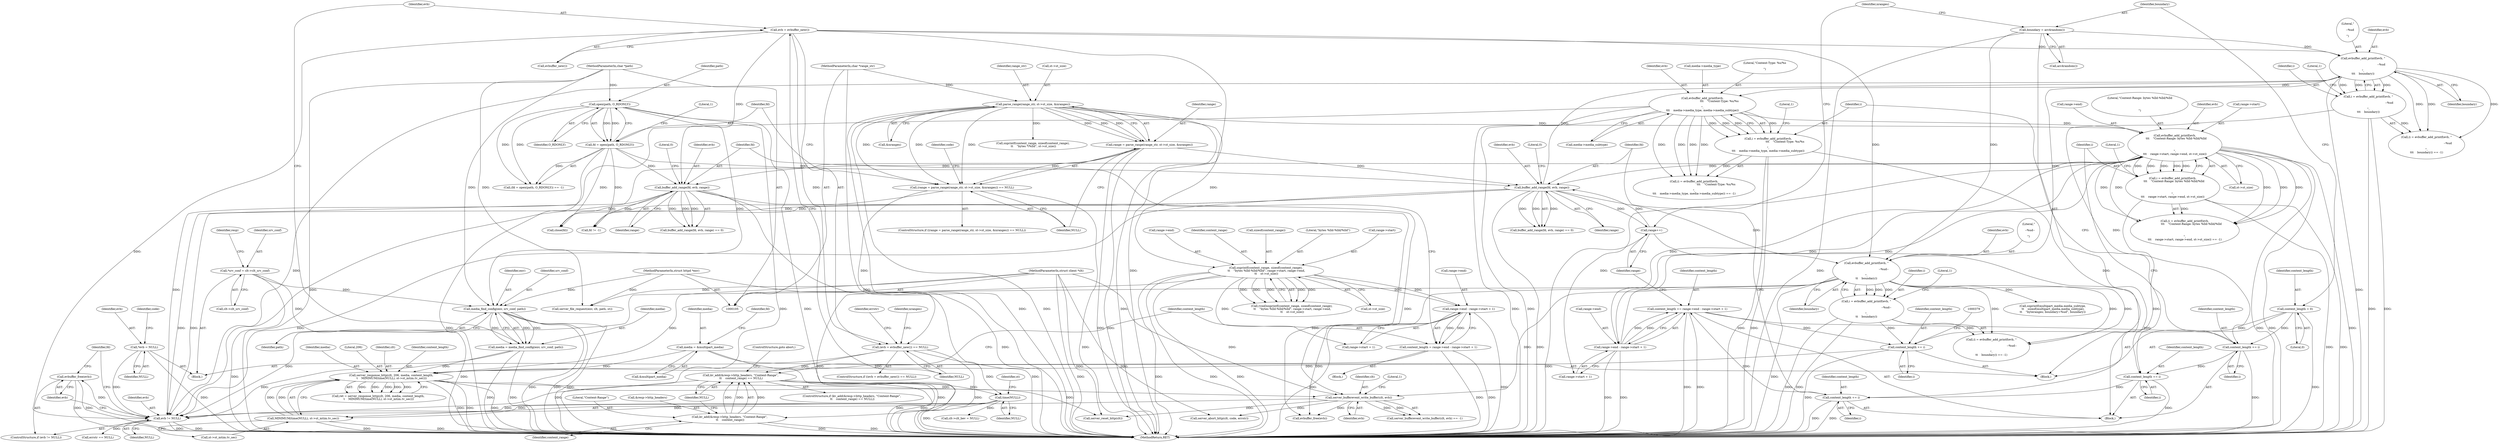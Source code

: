 digraph "0_src_142cfc82b932bc211218fbd7bdda8c7ce83f19df_1@API" {
"1000499" [label="(Call,evbuffer_free(evb))"];
"1000496" [label="(Call,evb != NULL)"];
"1000292" [label="(Call,evbuffer_add_printf(evb, \"\r\n--%ud\r\n\",\n\t\t\t    boundary))"];
"1000216" [label="(Call,evb = evbuffer_new())"];
"1000345" [label="(Call,buffer_add_range(fd, evb, range))"];
"1000200" [label="(Call,fd = open(path, O_RDONLY))"];
"1000202" [label="(Call,open(path, O_RDONLY))"];
"1000108" [label="(MethodParameterIn,char *path)"];
"1000325" [label="(Call,evbuffer_add_printf(evb,\n \t\t\t    \"Content-Range: bytes %lld-%lld/%lld\r\n\r\n\",\n\t\t\t    range->start, range->end, st->st_size))"];
"1000306" [label="(Call,evbuffer_add_printf(evb,\n\t\t\t    \"Content-Type: %s/%s\r\n\",\n\t\t\t    media->media_type, media->media_subtype))"];
"1000353" [label="(Call,range->end - range->start + 1)"];
"1000172" [label="(Call,parse_range(range_str, st->st_size, &nranges))"];
"1000110" [label="(MethodParameterIn,char *range_str)"];
"1000170" [label="(Call,range = parse_range(range_str, st->st_size, &nranges))"];
"1000362" [label="(Call,range++)"];
"1000281" [label="(Call,boundary = arc4random())"];
"1000134" [label="(Call,*evb = NULL)"];
"1000270" [label="(Call,buffer_add_range(fd, evb, range))"];
"1000437" [label="(Call,server_bufferevent_write_buffer(clt, evb))"];
"1000413" [label="(Call,server_response_http(clt, 206, media, content_length,\n \t    MINIMUM(time(NULL), st->st_mtim.tv_sec)))"];
"1000107" [label="(MethodParameterIn,struct client *clt)"];
"1000208" [label="(Call,media = media_find_config(env, srv_conf, path))"];
"1000210" [label="(Call,media_find_config(env, srv_conf, path))"];
"1000106" [label="(MethodParameterIn,struct httpd *env)"];
"1000113" [label="(Call,*srv_conf = clt->clt_srv_conf)"];
"1000401" [label="(Call,media = &multipart_media)"];
"1000375" [label="(Call,content_length += i)"];
"1000366" [label="(Call,i = evbuffer_add_printf(evb, \"\r\n--%ud--\r\n\",\n\t\t    boundary))"];
"1000368" [label="(Call,evbuffer_add_printf(evb, \"\r\n--%ud--\r\n\",\n\t\t    boundary))"];
"1000351" [label="(Call,content_length += range->end - range->start + 1)"];
"1000340" [label="(Call,content_length += i)"];
"1000323" [label="(Call,i = evbuffer_add_printf(evb,\n \t\t\t    \"Content-Range: bytes %lld-%lld/%lld\r\n\r\n\",\n\t\t\t    range->start, range->end, st->st_size))"];
"1000318" [label="(Call,content_length += i)"];
"1000304" [label="(Call,i = evbuffer_add_printf(evb,\n\t\t\t    \"Content-Type: %s/%s\r\n\",\n\t\t\t    media->media_type, media->media_subtype))"];
"1000299" [label="(Call,content_length += i)"];
"1000290" [label="(Call,i = evbuffer_add_printf(evb, \"\r\n--%ud\r\n\",\n\t\t\t    boundary))"];
"1000278" [label="(Call,content_length = 0)"];
"1000257" [label="(Call,content_length = range->end - range->start + 1)"];
"1000259" [label="(Call,range->end - range->start + 1)"];
"1000232" [label="(Call,snprintf(content_range, sizeof(content_range),\n \t\t    \"bytes %lld-%lld/%lld\", range->start, range->end,\n \t\t    st->st_size))"];
"1000418" [label="(Call,MINIMUM(time(NULL), st->st_mtim.tv_sec))"];
"1000419" [label="(Call,time(NULL))"];
"1000247" [label="(Call,kv_add(&resp->http_headers, \"Content-Range\",\n \t\t    content_range) == NULL)"];
"1000248" [label="(Call,kv_add(&resp->http_headers, \"Content-Range\",\n \t\t    content_range))"];
"1000215" [label="(Call,(evb = evbuffer_new()) == NULL)"];
"1000169" [label="(Call,(range = parse_range(range_str, st->st_size, &nranges)) == NULL)"];
"1000292" [label="(Call,evbuffer_add_printf(evb, \"\r\n--%ud\r\n\",\n\t\t\t    boundary))"];
"1000182" [label="(Identifier,code)"];
"1000509" [label="(Call,errstr == NULL)"];
"1000326" [label="(Identifier,evb)"];
"1000243" [label="(Call,st->st_size)"];
"1000349" [label="(Literal,0)"];
"1000258" [label="(Identifier,content_length)"];
"1000362" [label="(Call,range++)"];
"1000186" [label="(Call,snprintf(content_range, sizeof(content_range),\n \t\t    \"bytes */%lld\", st->st_size))"];
"1000257" [label="(Call,content_length = range->end - range->start + 1)"];
"1000232" [label="(Call,snprintf(content_range, sizeof(content_range),\n \t\t    \"bytes %lld-%lld/%lld\", range->start, range->end,\n \t\t    st->st_size))"];
"1000273" [label="(Identifier,range)"];
"1000212" [label="(Identifier,srv_conf)"];
"1000270" [label="(Call,buffer_add_range(fd, evb, range))"];
"1000373" [label="(Literal,1)"];
"1000301" [label="(Identifier,i)"];
"1000498" [label="(Identifier,NULL)"];
"1000277" [label="(Block,)"];
"1000213" [label="(Identifier,path)"];
"1000210" [label="(Call,media_find_config(env, srv_conf, path))"];
"1000219" [label="(Identifier,NULL)"];
"1000290" [label="(Call,i = evbuffer_add_printf(evb, \"\r\n--%ud\r\n\",\n\t\t\t    boundary))"];
"1000271" [label="(Identifier,fd)"];
"1000346" [label="(Identifier,fd)"];
"1000441" [label="(Literal,1)"];
"1000211" [label="(Identifier,env)"];
"1000217" [label="(Identifier,evb)"];
"1000402" [label="(Identifier,media)"];
"1000240" [label="(Call,range->end)"];
"1000344" [label="(Call,buffer_add_range(fd, evb, range) == 0)"];
"1000304" [label="(Call,i = evbuffer_add_printf(evb,\n\t\t\t    \"Content-Type: %s/%s\r\n\",\n\t\t\t    media->media_type, media->media_subtype))"];
"1000233" [label="(Identifier,content_range)"];
"1000115" [label="(Call,clt->clt_srv_conf)"];
"1000179" [label="(Identifier,NULL)"];
"1000306" [label="(Call,evbuffer_add_printf(evb,\n\t\t\t    \"Content-Type: %s/%s\r\n\",\n\t\t\t    media->media_type, media->media_subtype))"];
"1000170" [label="(Call,range = parse_range(range_str, st->st_size, &nranges))"];
"1000114" [label="(Identifier,srv_conf)"];
"1000209" [label="(Identifier,media)"];
"1000234" [label="(Call,sizeof(content_range))"];
"1000328" [label="(Call,range->start)"];
"1000352" [label="(Identifier,content_length)"];
"1000236" [label="(Literal,\"bytes %lld-%lld/%lld\")"];
"1000227" [label="(Identifier,nranges)"];
"1000325" [label="(Call,evbuffer_add_printf(evb,\n \t\t\t    \"Content-Range: bytes %lld-%lld/%lld\r\n\r\n\",\n\t\t\t    range->start, range->end, st->st_size))"];
"1000503" [label="(Identifier,fd)"];
"1000287" [label="(Block,)"];
"1000319" [label="(Identifier,content_length)"];
"1000247" [label="(Call,kv_add(&resp->http_headers, \"Content-Range\",\n \t\t    content_range) == NULL)"];
"1000495" [label="(ControlStructure,if (evb != NULL))"];
"1000401" [label="(Call,media = &multipart_media)"];
"1000473" [label="(Call,server_reset_http(clt))"];
"1000334" [label="(Call,st->st_size)"];
"1000177" [label="(Call,&nranges)"];
"1000367" [label="(Identifier,i)"];
"1000297" [label="(Literal,1)"];
"1000331" [label="(Call,range->end)"];
"1000371" [label="(Identifier,boundary)"];
"1000291" [label="(Identifier,i)"];
"1000496" [label="(Call,evb != NULL)"];
"1000215" [label="(Call,(evb = evbuffer_new()) == NULL)"];
"1000256" [label="(ControlStructure,goto abort;)"];
"1000206" [label="(Literal,1)"];
"1000248" [label="(Call,kv_add(&resp->http_headers, \"Content-Range\",\n \t\t    content_range))"];
"1000171" [label="(Identifier,range)"];
"1000414" [label="(Identifier,clt)"];
"1000323" [label="(Call,i = evbuffer_add_printf(evb,\n \t\t\t    \"Content-Range: bytes %lld-%lld/%lld\r\n\r\n\",\n\t\t\t    range->start, range->end, st->st_size))"];
"1000340" [label="(Call,content_length += i)"];
"1000120" [label="(Identifier,resp)"];
"1000406" [label="(Identifier,fd)"];
"1000136" [label="(Identifier,NULL)"];
"1000309" [label="(Call,media->media_type)"];
"1000216" [label="(Call,evb = evbuffer_new())"];
"1000169" [label="(Call,(range = parse_range(range_str, st->st_size, &nranges)) == NULL)"];
"1000308" [label="(Literal,\"Content-Type: %s/%s\r\n\")"];
"1000200" [label="(Call,fd = open(path, O_RDONLY))"];
"1000375" [label="(Call,content_length += i)"];
"1000341" [label="(Identifier,content_length)"];
"1000489" [label="(Call,clt->clt_bev = NULL)"];
"1000168" [label="(ControlStructure,if ((range = parse_range(range_str, st->st_size, &nranges)) == NULL))"];
"1000423" [label="(Identifier,st)"];
"1000272" [label="(Identifier,evb)"];
"1000365" [label="(Call,(i = evbuffer_add_printf(evb, \"\r\n--%ud--\r\n\",\n\t\t    boundary)) == -1)"];
"1000263" [label="(Call,range->start + 1)"];
"1000438" [label="(Identifier,clt)"];
"1000260" [label="(Call,range->end)"];
"1000405" [label="(Call,close(fd))"];
"1000351" [label="(Call,content_length += range->end - range->start + 1)"];
"1000523" [label="(MethodReturn,RET)"];
"1000318" [label="(Call,content_length += i)"];
"1000436" [label="(Call,server_bufferevent_write_buffer(clt, evb) == -1)"];
"1000348" [label="(Identifier,range)"];
"1000279" [label="(Identifier,content_length)"];
"1000497" [label="(Identifier,evb)"];
"1000370" [label="(Literal,\"\r\n--%ud--\r\n\")"];
"1000437" [label="(Call,server_bufferevent_write_buffer(clt, evb))"];
"1000345" [label="(Call,buffer_add_range(fd, evb, range))"];
"1000281" [label="(Call,boundary = arc4random())"];
"1000294" [label="(Literal,\"\r\n--%ud\r\n\")"];
"1000249" [label="(Call,&resp->http_headers)"];
"1000222" [label="(Identifier,errstr)"];
"1000303" [label="(Call,(i = evbuffer_add_printf(evb,\n\t\t\t    \"Content-Type: %s/%s\r\n\",\n\t\t\t    media->media_type, media->media_subtype)) == -1)"];
"1000111" [label="(Block,)"];
"1000204" [label="(Identifier,O_RDONLY)"];
"1000110" [label="(MethodParameterIn,char *range_str)"];
"1000305" [label="(Identifier,i)"];
"1000108" [label="(MethodParameterIn,char *path)"];
"1000289" [label="(Call,(i = evbuffer_add_printf(evb, \"\r\n--%ud\r\n\",\n\t\t\t    boundary)) == -1)"];
"1000354" [label="(Call,range->end)"];
"1000299" [label="(Call,content_length += i)"];
"1000376" [label="(Identifier,content_length)"];
"1000320" [label="(Identifier,i)"];
"1000230" [label="(Call,(void)snprintf(content_range, sizeof(content_range),\n \t\t    \"bytes %lld-%lld/%lld\", range->start, range->end,\n \t\t    st->st_size))"];
"1000300" [label="(Identifier,content_length)"];
"1000107" [label="(MethodParameterIn,struct client *clt)"];
"1000421" [label="(Call,st->st_mtim.tv_sec)"];
"1000106" [label="(MethodParameterIn,struct httpd *env)"];
"1000282" [label="(Identifier,boundary)"];
"1000347" [label="(Identifier,evb)"];
"1000269" [label="(Call,buffer_add_range(fd, evb, range) == 0)"];
"1000253" [label="(Literal,\"Content-Range\")"];
"1000338" [label="(Literal,1)"];
"1000283" [label="(Call,arc4random())"];
"1000368" [label="(Call,evbuffer_add_printf(evb, \"\r\n--%ud--\r\n\",\n\t\t    boundary))"];
"1000134" [label="(Call,*evb = NULL)"];
"1000274" [label="(Literal,0)"];
"1000174" [label="(Call,st->st_size)"];
"1000516" [label="(Call,server_abort_http(clt, code, errstr))"];
"1000280" [label="(Literal,0)"];
"1000420" [label="(Identifier,NULL)"];
"1000417" [label="(Identifier,content_length)"];
"1000259" [label="(Call,range->end - range->start + 1)"];
"1000208" [label="(Call,media = media_find_config(env, srv_conf, path))"];
"1000403" [label="(Call,&multipart_media)"];
"1000342" [label="(Identifier,i)"];
"1000324" [label="(Identifier,i)"];
"1000369" [label="(Identifier,evb)"];
"1000254" [label="(Identifier,content_range)"];
"1000327" [label="(Literal,\"Content-Range: bytes %lld-%lld/%lld\r\n\r\n\")"];
"1000439" [label="(Identifier,evb)"];
"1000278" [label="(Call,content_length = 0)"];
"1000307" [label="(Identifier,evb)"];
"1000413" [label="(Call,server_response_http(clt, 206, media, content_length,\n \t    MINIMUM(time(NULL), st->st_mtim.tv_sec)))"];
"1000316" [label="(Literal,1)"];
"1000500" [label="(Identifier,evb)"];
"1000246" [label="(ControlStructure,if (kv_add(&resp->http_headers, \"Content-Range\",\n \t\t    content_range) == NULL))"];
"1000411" [label="(Call,ret = server_response_http(clt, 206, media, content_length,\n \t    MINIMUM(time(NULL), st->st_mtim.tv_sec)))"];
"1000416" [label="(Identifier,media)"];
"1000499" [label="(Call,evbuffer_free(evb))"];
"1000295" [label="(Identifier,boundary)"];
"1000502" [label="(Call,fd != -1)"];
"1000140" [label="(Identifier,code)"];
"1000286" [label="(Identifier,nranges)"];
"1000113" [label="(Call,*srv_conf = clt->clt_srv_conf)"];
"1000471" [label="(Call,evbuffer_free(evb))"];
"1000353" [label="(Call,range->end - range->start + 1)"];
"1000418" [label="(Call,MINIMUM(time(NULL), st->st_mtim.tv_sec))"];
"1000135" [label="(Identifier,evb)"];
"1000214" [label="(ControlStructure,if ((evb = evbuffer_new()) == NULL))"];
"1000203" [label="(Identifier,path)"];
"1000312" [label="(Call,media->media_subtype)"];
"1000391" [label="(Call,snprintf(multipart_media.media_subtype,\n \t\t    sizeof(multipart_media.media_subtype),\n\t\t    \"byteranges; boundary=%ud\", boundary))"];
"1000419" [label="(Call,time(NULL))"];
"1000237" [label="(Call,range->start)"];
"1000229" [label="(Block,)"];
"1000293" [label="(Identifier,evb)"];
"1000377" [label="(Identifier,i)"];
"1000255" [label="(Identifier,NULL)"];
"1000163" [label="(Call,server_file_request(env, clt, path, st))"];
"1000322" [label="(Call,(i = evbuffer_add_printf(evb,\n \t\t\t    \"Content-Range: bytes %lld-%lld/%lld\r\n\r\n\",\n\t\t\t    range->start, range->end, st->st_size)) == -1)"];
"1000202" [label="(Call,open(path, O_RDONLY))"];
"1000201" [label="(Identifier,fd)"];
"1000357" [label="(Call,range->start + 1)"];
"1000218" [label="(Call,evbuffer_new())"];
"1000173" [label="(Identifier,range_str)"];
"1000415" [label="(Literal,206)"];
"1000172" [label="(Call,parse_range(range_str, st->st_size, &nranges))"];
"1000199" [label="(Call,(fd = open(path, O_RDONLY)) == -1)"];
"1000363" [label="(Identifier,range)"];
"1000366" [label="(Call,i = evbuffer_add_printf(evb, \"\r\n--%ud--\r\n\",\n\t\t    boundary))"];
"1000499" -> "1000495"  [label="AST: "];
"1000499" -> "1000500"  [label="CFG: "];
"1000500" -> "1000499"  [label="AST: "];
"1000503" -> "1000499"  [label="CFG: "];
"1000499" -> "1000523"  [label="DDG: "];
"1000499" -> "1000523"  [label="DDG: "];
"1000496" -> "1000499"  [label="DDG: "];
"1000496" -> "1000495"  [label="AST: "];
"1000496" -> "1000498"  [label="CFG: "];
"1000497" -> "1000496"  [label="AST: "];
"1000498" -> "1000496"  [label="AST: "];
"1000500" -> "1000496"  [label="CFG: "];
"1000503" -> "1000496"  [label="CFG: "];
"1000496" -> "1000523"  [label="DDG: "];
"1000496" -> "1000523"  [label="DDG: "];
"1000292" -> "1000496"  [label="DDG: "];
"1000216" -> "1000496"  [label="DDG: "];
"1000306" -> "1000496"  [label="DDG: "];
"1000345" -> "1000496"  [label="DDG: "];
"1000134" -> "1000496"  [label="DDG: "];
"1000270" -> "1000496"  [label="DDG: "];
"1000437" -> "1000496"  [label="DDG: "];
"1000325" -> "1000496"  [label="DDG: "];
"1000368" -> "1000496"  [label="DDG: "];
"1000215" -> "1000496"  [label="DDG: "];
"1000169" -> "1000496"  [label="DDG: "];
"1000247" -> "1000496"  [label="DDG: "];
"1000419" -> "1000496"  [label="DDG: "];
"1000496" -> "1000509"  [label="DDG: "];
"1000292" -> "1000290"  [label="AST: "];
"1000292" -> "1000295"  [label="CFG: "];
"1000293" -> "1000292"  [label="AST: "];
"1000294" -> "1000292"  [label="AST: "];
"1000295" -> "1000292"  [label="AST: "];
"1000290" -> "1000292"  [label="CFG: "];
"1000292" -> "1000523"  [label="DDG: "];
"1000292" -> "1000289"  [label="DDG: "];
"1000292" -> "1000289"  [label="DDG: "];
"1000292" -> "1000289"  [label="DDG: "];
"1000292" -> "1000290"  [label="DDG: "];
"1000292" -> "1000290"  [label="DDG: "];
"1000292" -> "1000290"  [label="DDG: "];
"1000216" -> "1000292"  [label="DDG: "];
"1000345" -> "1000292"  [label="DDG: "];
"1000281" -> "1000292"  [label="DDG: "];
"1000292" -> "1000306"  [label="DDG: "];
"1000292" -> "1000368"  [label="DDG: "];
"1000216" -> "1000215"  [label="AST: "];
"1000216" -> "1000218"  [label="CFG: "];
"1000217" -> "1000216"  [label="AST: "];
"1000218" -> "1000216"  [label="AST: "];
"1000219" -> "1000216"  [label="CFG: "];
"1000216" -> "1000523"  [label="DDG: "];
"1000216" -> "1000215"  [label="DDG: "];
"1000216" -> "1000270"  [label="DDG: "];
"1000216" -> "1000368"  [label="DDG: "];
"1000345" -> "1000344"  [label="AST: "];
"1000345" -> "1000348"  [label="CFG: "];
"1000346" -> "1000345"  [label="AST: "];
"1000347" -> "1000345"  [label="AST: "];
"1000348" -> "1000345"  [label="AST: "];
"1000349" -> "1000345"  [label="CFG: "];
"1000345" -> "1000523"  [label="DDG: "];
"1000345" -> "1000344"  [label="DDG: "];
"1000345" -> "1000344"  [label="DDG: "];
"1000345" -> "1000344"  [label="DDG: "];
"1000200" -> "1000345"  [label="DDG: "];
"1000325" -> "1000345"  [label="DDG: "];
"1000170" -> "1000345"  [label="DDG: "];
"1000362" -> "1000345"  [label="DDG: "];
"1000345" -> "1000362"  [label="DDG: "];
"1000345" -> "1000368"  [label="DDG: "];
"1000345" -> "1000405"  [label="DDG: "];
"1000345" -> "1000502"  [label="DDG: "];
"1000200" -> "1000199"  [label="AST: "];
"1000200" -> "1000202"  [label="CFG: "];
"1000201" -> "1000200"  [label="AST: "];
"1000202" -> "1000200"  [label="AST: "];
"1000206" -> "1000200"  [label="CFG: "];
"1000200" -> "1000523"  [label="DDG: "];
"1000200" -> "1000199"  [label="DDG: "];
"1000202" -> "1000200"  [label="DDG: "];
"1000202" -> "1000200"  [label="DDG: "];
"1000200" -> "1000270"  [label="DDG: "];
"1000200" -> "1000405"  [label="DDG: "];
"1000200" -> "1000502"  [label="DDG: "];
"1000202" -> "1000204"  [label="CFG: "];
"1000203" -> "1000202"  [label="AST: "];
"1000204" -> "1000202"  [label="AST: "];
"1000202" -> "1000523"  [label="DDG: "];
"1000202" -> "1000523"  [label="DDG: "];
"1000202" -> "1000199"  [label="DDG: "];
"1000202" -> "1000199"  [label="DDG: "];
"1000108" -> "1000202"  [label="DDG: "];
"1000202" -> "1000210"  [label="DDG: "];
"1000108" -> "1000105"  [label="AST: "];
"1000108" -> "1000523"  [label="DDG: "];
"1000108" -> "1000163"  [label="DDG: "];
"1000108" -> "1000210"  [label="DDG: "];
"1000325" -> "1000323"  [label="AST: "];
"1000325" -> "1000334"  [label="CFG: "];
"1000326" -> "1000325"  [label="AST: "];
"1000327" -> "1000325"  [label="AST: "];
"1000328" -> "1000325"  [label="AST: "];
"1000331" -> "1000325"  [label="AST: "];
"1000334" -> "1000325"  [label="AST: "];
"1000323" -> "1000325"  [label="CFG: "];
"1000325" -> "1000523"  [label="DDG: "];
"1000325" -> "1000523"  [label="DDG: "];
"1000325" -> "1000523"  [label="DDG: "];
"1000325" -> "1000322"  [label="DDG: "];
"1000325" -> "1000322"  [label="DDG: "];
"1000325" -> "1000322"  [label="DDG: "];
"1000325" -> "1000322"  [label="DDG: "];
"1000325" -> "1000322"  [label="DDG: "];
"1000325" -> "1000323"  [label="DDG: "];
"1000325" -> "1000323"  [label="DDG: "];
"1000325" -> "1000323"  [label="DDG: "];
"1000325" -> "1000323"  [label="DDG: "];
"1000325" -> "1000323"  [label="DDG: "];
"1000306" -> "1000325"  [label="DDG: "];
"1000353" -> "1000325"  [label="DDG: "];
"1000172" -> "1000325"  [label="DDG: "];
"1000325" -> "1000353"  [label="DDG: "];
"1000325" -> "1000353"  [label="DDG: "];
"1000325" -> "1000357"  [label="DDG: "];
"1000306" -> "1000304"  [label="AST: "];
"1000306" -> "1000312"  [label="CFG: "];
"1000307" -> "1000306"  [label="AST: "];
"1000308" -> "1000306"  [label="AST: "];
"1000309" -> "1000306"  [label="AST: "];
"1000312" -> "1000306"  [label="AST: "];
"1000304" -> "1000306"  [label="CFG: "];
"1000306" -> "1000523"  [label="DDG: "];
"1000306" -> "1000523"  [label="DDG: "];
"1000306" -> "1000303"  [label="DDG: "];
"1000306" -> "1000303"  [label="DDG: "];
"1000306" -> "1000303"  [label="DDG: "];
"1000306" -> "1000303"  [label="DDG: "];
"1000306" -> "1000304"  [label="DDG: "];
"1000306" -> "1000304"  [label="DDG: "];
"1000306" -> "1000304"  [label="DDG: "];
"1000306" -> "1000304"  [label="DDG: "];
"1000353" -> "1000351"  [label="AST: "];
"1000353" -> "1000357"  [label="CFG: "];
"1000354" -> "1000353"  [label="AST: "];
"1000357" -> "1000353"  [label="AST: "];
"1000351" -> "1000353"  [label="CFG: "];
"1000353" -> "1000523"  [label="DDG: "];
"1000353" -> "1000523"  [label="DDG: "];
"1000353" -> "1000351"  [label="DDG: "];
"1000353" -> "1000351"  [label="DDG: "];
"1000172" -> "1000170"  [label="AST: "];
"1000172" -> "1000177"  [label="CFG: "];
"1000173" -> "1000172"  [label="AST: "];
"1000174" -> "1000172"  [label="AST: "];
"1000177" -> "1000172"  [label="AST: "];
"1000170" -> "1000172"  [label="CFG: "];
"1000172" -> "1000523"  [label="DDG: "];
"1000172" -> "1000523"  [label="DDG: "];
"1000172" -> "1000523"  [label="DDG: "];
"1000172" -> "1000169"  [label="DDG: "];
"1000172" -> "1000169"  [label="DDG: "];
"1000172" -> "1000169"  [label="DDG: "];
"1000172" -> "1000170"  [label="DDG: "];
"1000172" -> "1000170"  [label="DDG: "];
"1000172" -> "1000170"  [label="DDG: "];
"1000110" -> "1000172"  [label="DDG: "];
"1000172" -> "1000186"  [label="DDG: "];
"1000172" -> "1000232"  [label="DDG: "];
"1000110" -> "1000105"  [label="AST: "];
"1000110" -> "1000523"  [label="DDG: "];
"1000170" -> "1000169"  [label="AST: "];
"1000171" -> "1000170"  [label="AST: "];
"1000179" -> "1000170"  [label="CFG: "];
"1000170" -> "1000523"  [label="DDG: "];
"1000170" -> "1000523"  [label="DDG: "];
"1000170" -> "1000169"  [label="DDG: "];
"1000170" -> "1000270"  [label="DDG: "];
"1000362" -> "1000287"  [label="AST: "];
"1000362" -> "1000363"  [label="CFG: "];
"1000363" -> "1000362"  [label="AST: "];
"1000286" -> "1000362"  [label="CFG: "];
"1000362" -> "1000523"  [label="DDG: "];
"1000281" -> "1000277"  [label="AST: "];
"1000281" -> "1000283"  [label="CFG: "];
"1000282" -> "1000281"  [label="AST: "];
"1000283" -> "1000281"  [label="AST: "];
"1000286" -> "1000281"  [label="CFG: "];
"1000281" -> "1000523"  [label="DDG: "];
"1000281" -> "1000368"  [label="DDG: "];
"1000134" -> "1000111"  [label="AST: "];
"1000134" -> "1000136"  [label="CFG: "];
"1000135" -> "1000134"  [label="AST: "];
"1000136" -> "1000134"  [label="AST: "];
"1000140" -> "1000134"  [label="CFG: "];
"1000134" -> "1000523"  [label="DDG: "];
"1000270" -> "1000269"  [label="AST: "];
"1000270" -> "1000273"  [label="CFG: "];
"1000271" -> "1000270"  [label="AST: "];
"1000272" -> "1000270"  [label="AST: "];
"1000273" -> "1000270"  [label="AST: "];
"1000274" -> "1000270"  [label="CFG: "];
"1000270" -> "1000523"  [label="DDG: "];
"1000270" -> "1000269"  [label="DDG: "];
"1000270" -> "1000269"  [label="DDG: "];
"1000270" -> "1000269"  [label="DDG: "];
"1000270" -> "1000405"  [label="DDG: "];
"1000270" -> "1000437"  [label="DDG: "];
"1000270" -> "1000471"  [label="DDG: "];
"1000270" -> "1000502"  [label="DDG: "];
"1000437" -> "1000436"  [label="AST: "];
"1000437" -> "1000439"  [label="CFG: "];
"1000438" -> "1000437"  [label="AST: "];
"1000439" -> "1000437"  [label="AST: "];
"1000441" -> "1000437"  [label="CFG: "];
"1000437" -> "1000436"  [label="DDG: "];
"1000437" -> "1000436"  [label="DDG: "];
"1000413" -> "1000437"  [label="DDG: "];
"1000107" -> "1000437"  [label="DDG: "];
"1000368" -> "1000437"  [label="DDG: "];
"1000437" -> "1000471"  [label="DDG: "];
"1000437" -> "1000473"  [label="DDG: "];
"1000437" -> "1000516"  [label="DDG: "];
"1000413" -> "1000411"  [label="AST: "];
"1000413" -> "1000418"  [label="CFG: "];
"1000414" -> "1000413"  [label="AST: "];
"1000415" -> "1000413"  [label="AST: "];
"1000416" -> "1000413"  [label="AST: "];
"1000417" -> "1000413"  [label="AST: "];
"1000418" -> "1000413"  [label="AST: "];
"1000411" -> "1000413"  [label="CFG: "];
"1000413" -> "1000523"  [label="DDG: "];
"1000413" -> "1000523"  [label="DDG: "];
"1000413" -> "1000523"  [label="DDG: "];
"1000413" -> "1000411"  [label="DDG: "];
"1000413" -> "1000411"  [label="DDG: "];
"1000413" -> "1000411"  [label="DDG: "];
"1000413" -> "1000411"  [label="DDG: "];
"1000413" -> "1000411"  [label="DDG: "];
"1000107" -> "1000413"  [label="DDG: "];
"1000208" -> "1000413"  [label="DDG: "];
"1000401" -> "1000413"  [label="DDG: "];
"1000375" -> "1000413"  [label="DDG: "];
"1000257" -> "1000413"  [label="DDG: "];
"1000418" -> "1000413"  [label="DDG: "];
"1000418" -> "1000413"  [label="DDG: "];
"1000413" -> "1000473"  [label="DDG: "];
"1000107" -> "1000105"  [label="AST: "];
"1000107" -> "1000523"  [label="DDG: "];
"1000107" -> "1000163"  [label="DDG: "];
"1000107" -> "1000473"  [label="DDG: "];
"1000107" -> "1000516"  [label="DDG: "];
"1000208" -> "1000111"  [label="AST: "];
"1000208" -> "1000210"  [label="CFG: "];
"1000209" -> "1000208"  [label="AST: "];
"1000210" -> "1000208"  [label="AST: "];
"1000217" -> "1000208"  [label="CFG: "];
"1000208" -> "1000523"  [label="DDG: "];
"1000208" -> "1000523"  [label="DDG: "];
"1000210" -> "1000208"  [label="DDG: "];
"1000210" -> "1000208"  [label="DDG: "];
"1000210" -> "1000208"  [label="DDG: "];
"1000210" -> "1000213"  [label="CFG: "];
"1000211" -> "1000210"  [label="AST: "];
"1000212" -> "1000210"  [label="AST: "];
"1000213" -> "1000210"  [label="AST: "];
"1000210" -> "1000523"  [label="DDG: "];
"1000210" -> "1000523"  [label="DDG: "];
"1000210" -> "1000523"  [label="DDG: "];
"1000106" -> "1000210"  [label="DDG: "];
"1000113" -> "1000210"  [label="DDG: "];
"1000106" -> "1000105"  [label="AST: "];
"1000106" -> "1000523"  [label="DDG: "];
"1000106" -> "1000163"  [label="DDG: "];
"1000113" -> "1000111"  [label="AST: "];
"1000113" -> "1000115"  [label="CFG: "];
"1000114" -> "1000113"  [label="AST: "];
"1000115" -> "1000113"  [label="AST: "];
"1000120" -> "1000113"  [label="CFG: "];
"1000113" -> "1000523"  [label="DDG: "];
"1000113" -> "1000523"  [label="DDG: "];
"1000401" -> "1000277"  [label="AST: "];
"1000401" -> "1000403"  [label="CFG: "];
"1000402" -> "1000401"  [label="AST: "];
"1000403" -> "1000401"  [label="AST: "];
"1000406" -> "1000401"  [label="CFG: "];
"1000401" -> "1000523"  [label="DDG: "];
"1000375" -> "1000277"  [label="AST: "];
"1000375" -> "1000377"  [label="CFG: "];
"1000376" -> "1000375"  [label="AST: "];
"1000377" -> "1000375"  [label="AST: "];
"1000379" -> "1000375"  [label="CFG: "];
"1000375" -> "1000523"  [label="DDG: "];
"1000366" -> "1000375"  [label="DDG: "];
"1000351" -> "1000375"  [label="DDG: "];
"1000278" -> "1000375"  [label="DDG: "];
"1000366" -> "1000365"  [label="AST: "];
"1000366" -> "1000368"  [label="CFG: "];
"1000367" -> "1000366"  [label="AST: "];
"1000368" -> "1000366"  [label="AST: "];
"1000373" -> "1000366"  [label="CFG: "];
"1000366" -> "1000523"  [label="DDG: "];
"1000366" -> "1000523"  [label="DDG: "];
"1000366" -> "1000365"  [label="DDG: "];
"1000368" -> "1000366"  [label="DDG: "];
"1000368" -> "1000366"  [label="DDG: "];
"1000368" -> "1000366"  [label="DDG: "];
"1000368" -> "1000371"  [label="CFG: "];
"1000369" -> "1000368"  [label="AST: "];
"1000370" -> "1000368"  [label="AST: "];
"1000371" -> "1000368"  [label="AST: "];
"1000368" -> "1000523"  [label="DDG: "];
"1000368" -> "1000365"  [label="DDG: "];
"1000368" -> "1000365"  [label="DDG: "];
"1000368" -> "1000365"  [label="DDG: "];
"1000368" -> "1000391"  [label="DDG: "];
"1000368" -> "1000471"  [label="DDG: "];
"1000351" -> "1000287"  [label="AST: "];
"1000352" -> "1000351"  [label="AST: "];
"1000363" -> "1000351"  [label="CFG: "];
"1000351" -> "1000523"  [label="DDG: "];
"1000351" -> "1000523"  [label="DDG: "];
"1000351" -> "1000299"  [label="DDG: "];
"1000340" -> "1000351"  [label="DDG: "];
"1000340" -> "1000287"  [label="AST: "];
"1000340" -> "1000342"  [label="CFG: "];
"1000341" -> "1000340"  [label="AST: "];
"1000342" -> "1000340"  [label="AST: "];
"1000346" -> "1000340"  [label="CFG: "];
"1000340" -> "1000523"  [label="DDG: "];
"1000340" -> "1000523"  [label="DDG: "];
"1000323" -> "1000340"  [label="DDG: "];
"1000318" -> "1000340"  [label="DDG: "];
"1000323" -> "1000322"  [label="AST: "];
"1000324" -> "1000323"  [label="AST: "];
"1000338" -> "1000323"  [label="CFG: "];
"1000323" -> "1000523"  [label="DDG: "];
"1000323" -> "1000523"  [label="DDG: "];
"1000323" -> "1000322"  [label="DDG: "];
"1000318" -> "1000287"  [label="AST: "];
"1000318" -> "1000320"  [label="CFG: "];
"1000319" -> "1000318"  [label="AST: "];
"1000320" -> "1000318"  [label="AST: "];
"1000324" -> "1000318"  [label="CFG: "];
"1000318" -> "1000523"  [label="DDG: "];
"1000304" -> "1000318"  [label="DDG: "];
"1000299" -> "1000318"  [label="DDG: "];
"1000304" -> "1000303"  [label="AST: "];
"1000305" -> "1000304"  [label="AST: "];
"1000316" -> "1000304"  [label="CFG: "];
"1000304" -> "1000523"  [label="DDG: "];
"1000304" -> "1000523"  [label="DDG: "];
"1000304" -> "1000303"  [label="DDG: "];
"1000299" -> "1000287"  [label="AST: "];
"1000299" -> "1000301"  [label="CFG: "];
"1000300" -> "1000299"  [label="AST: "];
"1000301" -> "1000299"  [label="AST: "];
"1000305" -> "1000299"  [label="CFG: "];
"1000299" -> "1000523"  [label="DDG: "];
"1000290" -> "1000299"  [label="DDG: "];
"1000278" -> "1000299"  [label="DDG: "];
"1000290" -> "1000289"  [label="AST: "];
"1000291" -> "1000290"  [label="AST: "];
"1000297" -> "1000290"  [label="CFG: "];
"1000290" -> "1000523"  [label="DDG: "];
"1000290" -> "1000523"  [label="DDG: "];
"1000290" -> "1000289"  [label="DDG: "];
"1000278" -> "1000277"  [label="AST: "];
"1000278" -> "1000280"  [label="CFG: "];
"1000279" -> "1000278"  [label="AST: "];
"1000280" -> "1000278"  [label="AST: "];
"1000282" -> "1000278"  [label="CFG: "];
"1000278" -> "1000523"  [label="DDG: "];
"1000257" -> "1000229"  [label="AST: "];
"1000257" -> "1000259"  [label="CFG: "];
"1000258" -> "1000257"  [label="AST: "];
"1000259" -> "1000257"  [label="AST: "];
"1000271" -> "1000257"  [label="CFG: "];
"1000257" -> "1000523"  [label="DDG: "];
"1000257" -> "1000523"  [label="DDG: "];
"1000259" -> "1000257"  [label="DDG: "];
"1000259" -> "1000257"  [label="DDG: "];
"1000259" -> "1000263"  [label="CFG: "];
"1000260" -> "1000259"  [label="AST: "];
"1000263" -> "1000259"  [label="AST: "];
"1000259" -> "1000523"  [label="DDG: "];
"1000259" -> "1000523"  [label="DDG: "];
"1000232" -> "1000259"  [label="DDG: "];
"1000232" -> "1000259"  [label="DDG: "];
"1000232" -> "1000230"  [label="AST: "];
"1000232" -> "1000243"  [label="CFG: "];
"1000233" -> "1000232"  [label="AST: "];
"1000234" -> "1000232"  [label="AST: "];
"1000236" -> "1000232"  [label="AST: "];
"1000237" -> "1000232"  [label="AST: "];
"1000240" -> "1000232"  [label="AST: "];
"1000243" -> "1000232"  [label="AST: "];
"1000230" -> "1000232"  [label="CFG: "];
"1000232" -> "1000523"  [label="DDG: "];
"1000232" -> "1000523"  [label="DDG: "];
"1000232" -> "1000523"  [label="DDG: "];
"1000232" -> "1000230"  [label="DDG: "];
"1000232" -> "1000230"  [label="DDG: "];
"1000232" -> "1000230"  [label="DDG: "];
"1000232" -> "1000230"  [label="DDG: "];
"1000232" -> "1000230"  [label="DDG: "];
"1000232" -> "1000248"  [label="DDG: "];
"1000232" -> "1000263"  [label="DDG: "];
"1000418" -> "1000421"  [label="CFG: "];
"1000419" -> "1000418"  [label="AST: "];
"1000421" -> "1000418"  [label="AST: "];
"1000418" -> "1000523"  [label="DDG: "];
"1000418" -> "1000523"  [label="DDG: "];
"1000419" -> "1000418"  [label="DDG: "];
"1000419" -> "1000420"  [label="CFG: "];
"1000420" -> "1000419"  [label="AST: "];
"1000423" -> "1000419"  [label="CFG: "];
"1000419" -> "1000523"  [label="DDG: "];
"1000247" -> "1000419"  [label="DDG: "];
"1000215" -> "1000419"  [label="DDG: "];
"1000419" -> "1000489"  [label="DDG: "];
"1000247" -> "1000246"  [label="AST: "];
"1000247" -> "1000255"  [label="CFG: "];
"1000248" -> "1000247"  [label="AST: "];
"1000255" -> "1000247"  [label="AST: "];
"1000256" -> "1000247"  [label="CFG: "];
"1000258" -> "1000247"  [label="CFG: "];
"1000247" -> "1000523"  [label="DDG: "];
"1000247" -> "1000523"  [label="DDG: "];
"1000248" -> "1000247"  [label="DDG: "];
"1000248" -> "1000247"  [label="DDG: "];
"1000248" -> "1000247"  [label="DDG: "];
"1000215" -> "1000247"  [label="DDG: "];
"1000248" -> "1000254"  [label="CFG: "];
"1000249" -> "1000248"  [label="AST: "];
"1000253" -> "1000248"  [label="AST: "];
"1000254" -> "1000248"  [label="AST: "];
"1000255" -> "1000248"  [label="CFG: "];
"1000248" -> "1000523"  [label="DDG: "];
"1000248" -> "1000523"  [label="DDG: "];
"1000215" -> "1000214"  [label="AST: "];
"1000215" -> "1000219"  [label="CFG: "];
"1000219" -> "1000215"  [label="AST: "];
"1000222" -> "1000215"  [label="CFG: "];
"1000227" -> "1000215"  [label="CFG: "];
"1000215" -> "1000523"  [label="DDG: "];
"1000169" -> "1000215"  [label="DDG: "];
"1000169" -> "1000168"  [label="AST: "];
"1000169" -> "1000179"  [label="CFG: "];
"1000179" -> "1000169"  [label="AST: "];
"1000182" -> "1000169"  [label="CFG: "];
"1000201" -> "1000169"  [label="CFG: "];
"1000169" -> "1000523"  [label="DDG: "];
}
